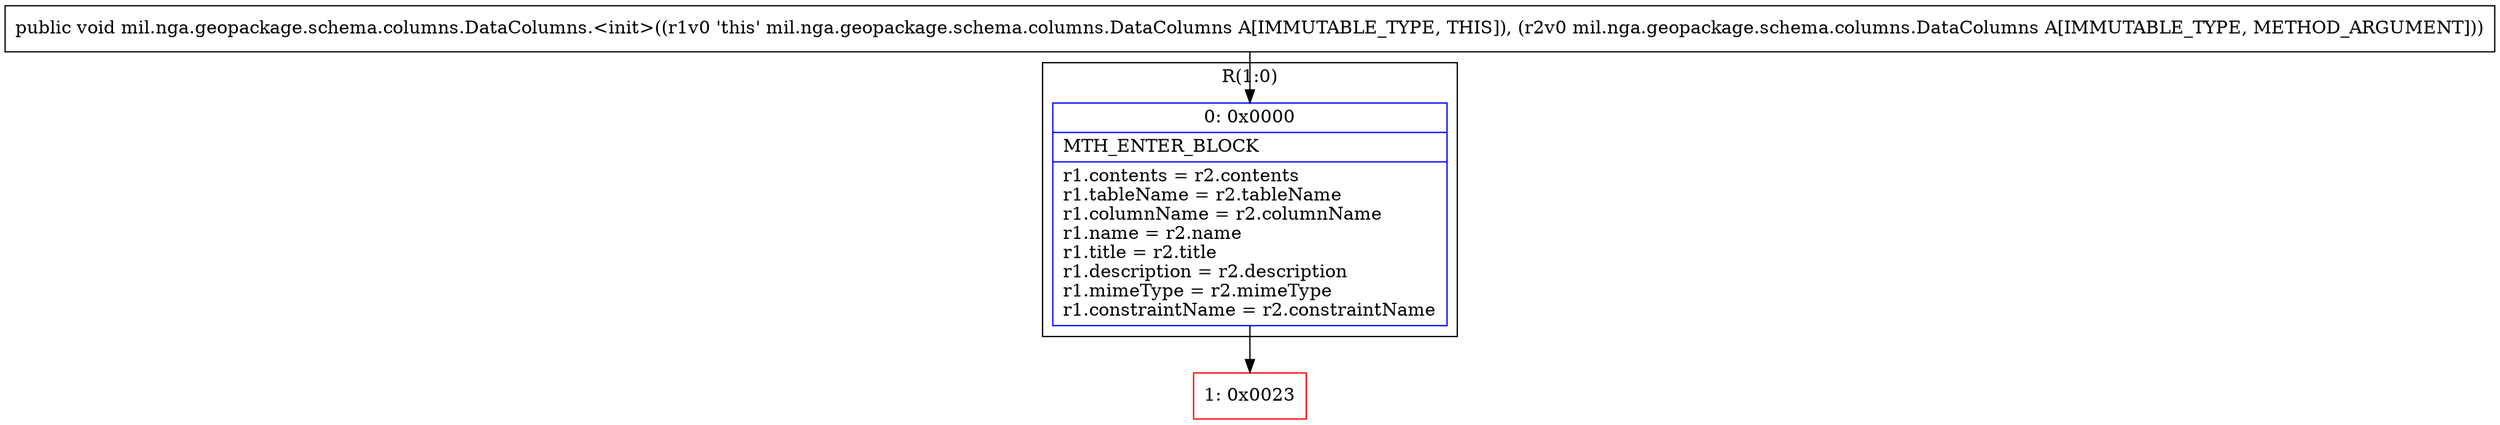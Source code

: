 digraph "CFG formil.nga.geopackage.schema.columns.DataColumns.\<init\>(Lmil\/nga\/geopackage\/schema\/columns\/DataColumns;)V" {
subgraph cluster_Region_1939786468 {
label = "R(1:0)";
node [shape=record,color=blue];
Node_0 [shape=record,label="{0\:\ 0x0000|MTH_ENTER_BLOCK\l|r1.contents = r2.contents\lr1.tableName = r2.tableName\lr1.columnName = r2.columnName\lr1.name = r2.name\lr1.title = r2.title\lr1.description = r2.description\lr1.mimeType = r2.mimeType\lr1.constraintName = r2.constraintName\l}"];
}
Node_1 [shape=record,color=red,label="{1\:\ 0x0023}"];
MethodNode[shape=record,label="{public void mil.nga.geopackage.schema.columns.DataColumns.\<init\>((r1v0 'this' mil.nga.geopackage.schema.columns.DataColumns A[IMMUTABLE_TYPE, THIS]), (r2v0 mil.nga.geopackage.schema.columns.DataColumns A[IMMUTABLE_TYPE, METHOD_ARGUMENT])) }"];
MethodNode -> Node_0;
Node_0 -> Node_1;
}

